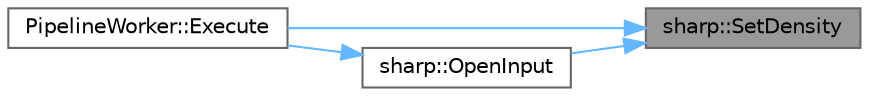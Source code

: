 digraph "sharp::SetDensity"
{
 // LATEX_PDF_SIZE
  bgcolor="transparent";
  edge [fontname=Helvetica,fontsize=10,labelfontname=Helvetica,labelfontsize=10];
  node [fontname=Helvetica,fontsize=10,shape=box,height=0.2,width=0.4];
  rankdir="RL";
  Node1 [id="Node000001",label="sharp::SetDensity",height=0.2,width=0.4,color="gray40", fillcolor="grey60", style="filled", fontcolor="black",tooltip=" "];
  Node1 -> Node2 [id="edge1_Node000001_Node000002",dir="back",color="steelblue1",style="solid",tooltip=" "];
  Node2 [id="Node000002",label="PipelineWorker::Execute",height=0.2,width=0.4,color="grey40", fillcolor="white", style="filled",URL="$class_pipeline_worker.html#a211c92807b9a3e33632e3f9b013913a9",tooltip=" "];
  Node1 -> Node3 [id="edge2_Node000001_Node000003",dir="back",color="steelblue1",style="solid",tooltip=" "];
  Node3 [id="Node000003",label="sharp::OpenInput",height=0.2,width=0.4,color="grey40", fillcolor="white", style="filled",URL="$namespacesharp.html#a11b6f1ac395c0d2d803e4249977dea76",tooltip=" "];
  Node3 -> Node2 [id="edge3_Node000003_Node000002",dir="back",color="steelblue1",style="solid",tooltip=" "];
}
